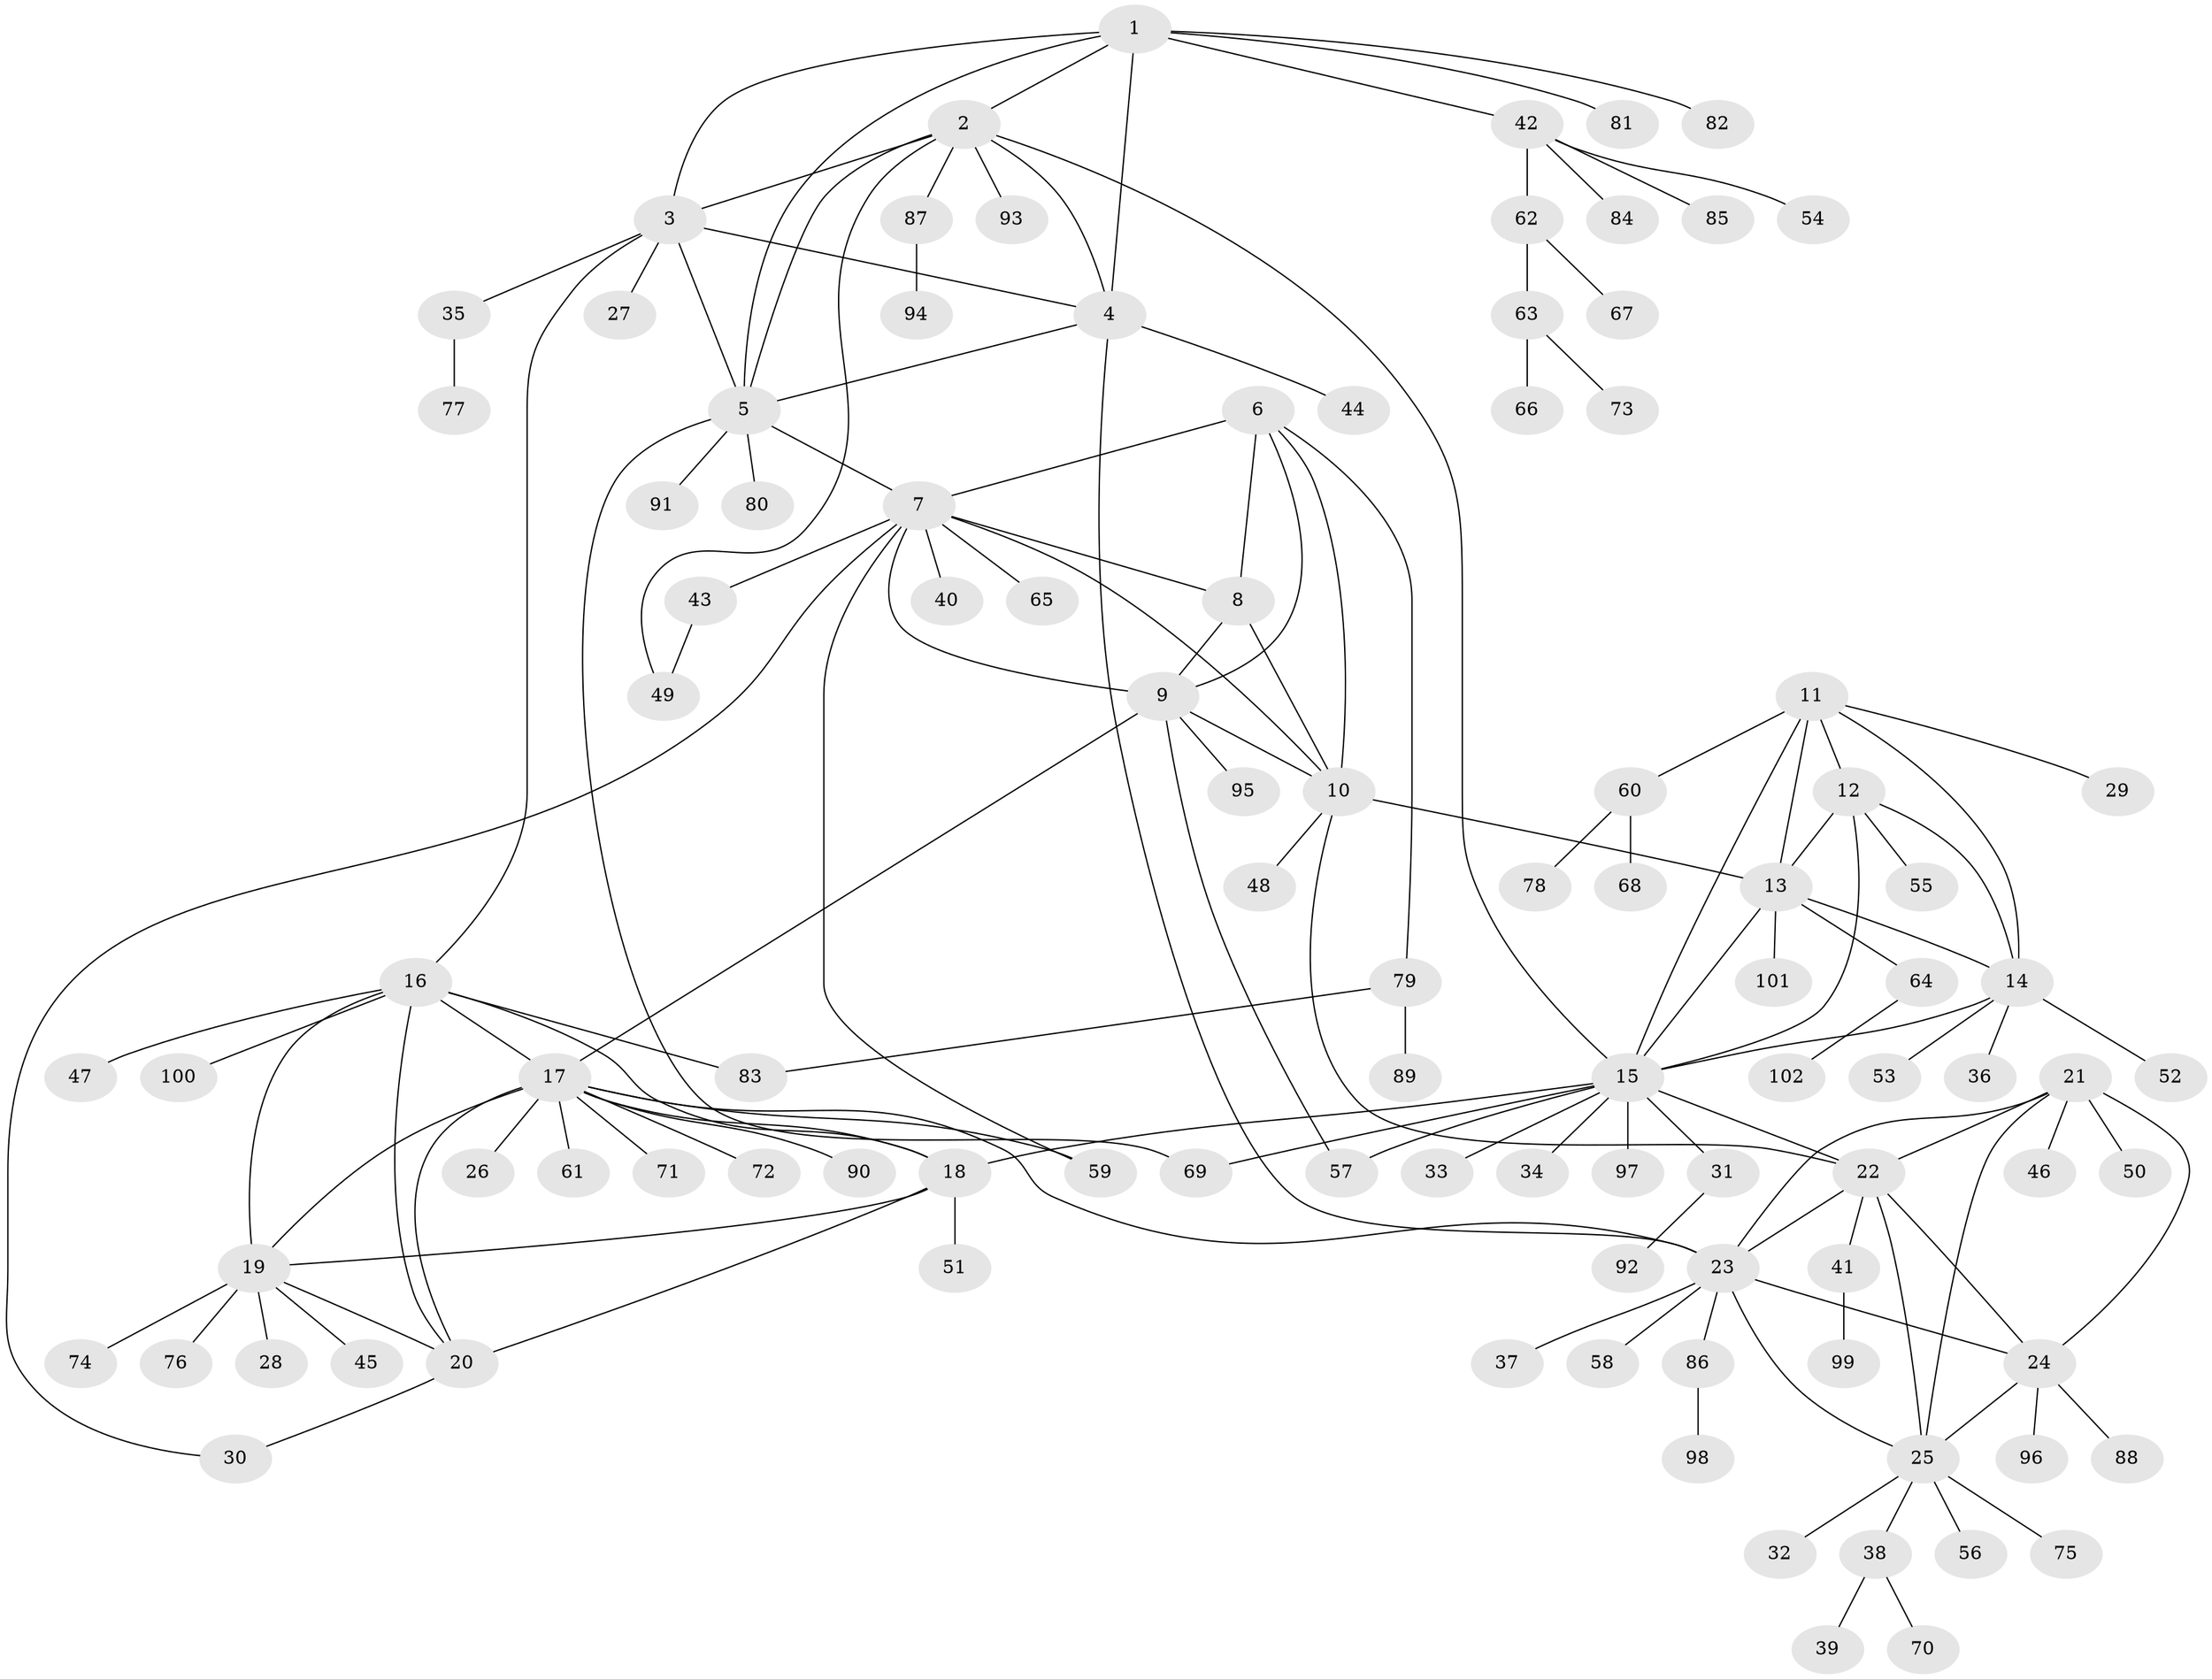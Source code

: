 // Generated by graph-tools (version 1.1) at 2025/02/03/09/25 03:02:42]
// undirected, 102 vertices, 143 edges
graph export_dot {
graph [start="1"]
  node [color=gray90,style=filled];
  1;
  2;
  3;
  4;
  5;
  6;
  7;
  8;
  9;
  10;
  11;
  12;
  13;
  14;
  15;
  16;
  17;
  18;
  19;
  20;
  21;
  22;
  23;
  24;
  25;
  26;
  27;
  28;
  29;
  30;
  31;
  32;
  33;
  34;
  35;
  36;
  37;
  38;
  39;
  40;
  41;
  42;
  43;
  44;
  45;
  46;
  47;
  48;
  49;
  50;
  51;
  52;
  53;
  54;
  55;
  56;
  57;
  58;
  59;
  60;
  61;
  62;
  63;
  64;
  65;
  66;
  67;
  68;
  69;
  70;
  71;
  72;
  73;
  74;
  75;
  76;
  77;
  78;
  79;
  80;
  81;
  82;
  83;
  84;
  85;
  86;
  87;
  88;
  89;
  90;
  91;
  92;
  93;
  94;
  95;
  96;
  97;
  98;
  99;
  100;
  101;
  102;
  1 -- 2;
  1 -- 3;
  1 -- 4;
  1 -- 5;
  1 -- 42;
  1 -- 81;
  1 -- 82;
  2 -- 3;
  2 -- 4;
  2 -- 5;
  2 -- 15;
  2 -- 49;
  2 -- 87;
  2 -- 93;
  3 -- 4;
  3 -- 5;
  3 -- 16;
  3 -- 27;
  3 -- 35;
  4 -- 5;
  4 -- 23;
  4 -- 44;
  5 -- 7;
  5 -- 69;
  5 -- 80;
  5 -- 91;
  6 -- 7;
  6 -- 8;
  6 -- 9;
  6 -- 10;
  6 -- 79;
  7 -- 8;
  7 -- 9;
  7 -- 10;
  7 -- 30;
  7 -- 40;
  7 -- 43;
  7 -- 59;
  7 -- 65;
  8 -- 9;
  8 -- 10;
  9 -- 10;
  9 -- 17;
  9 -- 57;
  9 -- 95;
  10 -- 13;
  10 -- 22;
  10 -- 48;
  11 -- 12;
  11 -- 13;
  11 -- 14;
  11 -- 15;
  11 -- 29;
  11 -- 60;
  12 -- 13;
  12 -- 14;
  12 -- 15;
  12 -- 55;
  13 -- 14;
  13 -- 15;
  13 -- 64;
  13 -- 101;
  14 -- 15;
  14 -- 36;
  14 -- 52;
  14 -- 53;
  15 -- 18;
  15 -- 22;
  15 -- 31;
  15 -- 33;
  15 -- 34;
  15 -- 57;
  15 -- 69;
  15 -- 97;
  16 -- 17;
  16 -- 18;
  16 -- 19;
  16 -- 20;
  16 -- 47;
  16 -- 83;
  16 -- 100;
  17 -- 18;
  17 -- 19;
  17 -- 20;
  17 -- 23;
  17 -- 26;
  17 -- 59;
  17 -- 61;
  17 -- 71;
  17 -- 72;
  17 -- 90;
  18 -- 19;
  18 -- 20;
  18 -- 51;
  19 -- 20;
  19 -- 28;
  19 -- 45;
  19 -- 74;
  19 -- 76;
  20 -- 30;
  21 -- 22;
  21 -- 23;
  21 -- 24;
  21 -- 25;
  21 -- 46;
  21 -- 50;
  22 -- 23;
  22 -- 24;
  22 -- 25;
  22 -- 41;
  23 -- 24;
  23 -- 25;
  23 -- 37;
  23 -- 58;
  23 -- 86;
  24 -- 25;
  24 -- 88;
  24 -- 96;
  25 -- 32;
  25 -- 38;
  25 -- 56;
  25 -- 75;
  31 -- 92;
  35 -- 77;
  38 -- 39;
  38 -- 70;
  41 -- 99;
  42 -- 54;
  42 -- 62;
  42 -- 84;
  42 -- 85;
  43 -- 49;
  60 -- 68;
  60 -- 78;
  62 -- 63;
  62 -- 67;
  63 -- 66;
  63 -- 73;
  64 -- 102;
  79 -- 83;
  79 -- 89;
  86 -- 98;
  87 -- 94;
}
